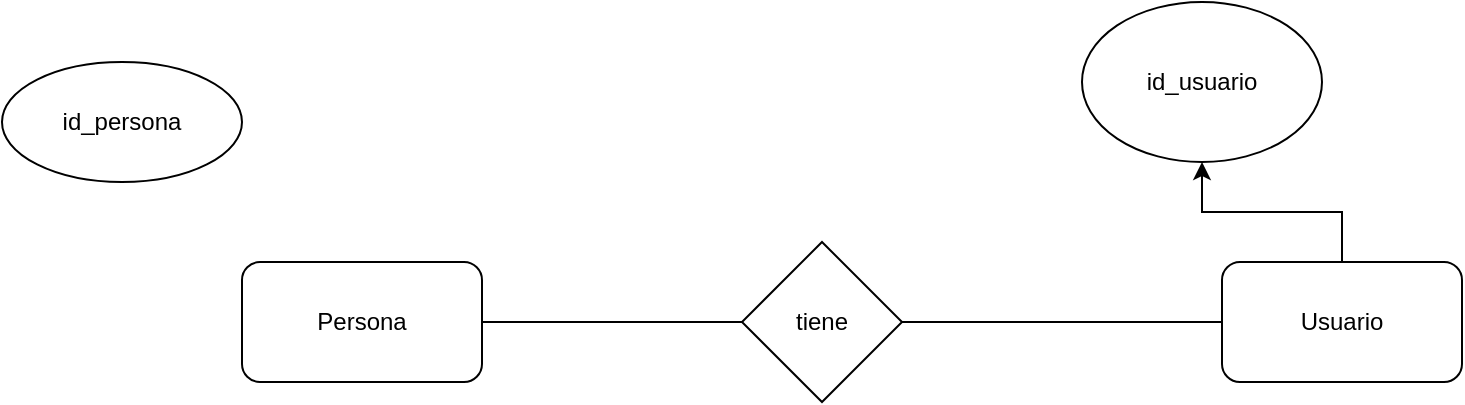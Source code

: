 <mxfile version="24.2.8" type="github">
  <diagram name="Página-1" id="FqREFp9GShQNMFpepP9b">
    <mxGraphModel dx="1836" dy="542" grid="1" gridSize="10" guides="1" tooltips="1" connect="1" arrows="1" fold="1" page="1" pageScale="1" pageWidth="827" pageHeight="1169" math="0" shadow="0">
      <root>
        <mxCell id="0" />
        <mxCell id="1" parent="0" />
        <mxCell id="6sSlYJ4v3kMD4sjTyoKK-4" style="edgeStyle=orthogonalEdgeStyle;rounded=0;orthogonalLoop=1;jettySize=auto;html=1;endArrow=none;endFill=0;" edge="1" parent="1" source="6sSlYJ4v3kMD4sjTyoKK-1" target="6sSlYJ4v3kMD4sjTyoKK-3">
          <mxGeometry relative="1" as="geometry" />
        </mxCell>
        <mxCell id="6sSlYJ4v3kMD4sjTyoKK-1" value="Persona" style="rounded=1;whiteSpace=wrap;html=1;" vertex="1" parent="1">
          <mxGeometry x="110" y="130" width="120" height="60" as="geometry" />
        </mxCell>
        <mxCell id="6sSlYJ4v3kMD4sjTyoKK-9" style="edgeStyle=orthogonalEdgeStyle;rounded=0;orthogonalLoop=1;jettySize=auto;html=1;entryX=0.5;entryY=1;entryDx=0;entryDy=0;" edge="1" parent="1" source="6sSlYJ4v3kMD4sjTyoKK-2" target="6sSlYJ4v3kMD4sjTyoKK-8">
          <mxGeometry relative="1" as="geometry" />
        </mxCell>
        <mxCell id="6sSlYJ4v3kMD4sjTyoKK-2" value="Usuario" style="rounded=1;whiteSpace=wrap;html=1;" vertex="1" parent="1">
          <mxGeometry x="600" y="130" width="120" height="60" as="geometry" />
        </mxCell>
        <mxCell id="6sSlYJ4v3kMD4sjTyoKK-5" style="edgeStyle=orthogonalEdgeStyle;rounded=0;orthogonalLoop=1;jettySize=auto;html=1;entryX=0;entryY=0.5;entryDx=0;entryDy=0;strokeColor=default;endArrow=none;endFill=0;" edge="1" parent="1" source="6sSlYJ4v3kMD4sjTyoKK-3" target="6sSlYJ4v3kMD4sjTyoKK-2">
          <mxGeometry relative="1" as="geometry" />
        </mxCell>
        <mxCell id="6sSlYJ4v3kMD4sjTyoKK-3" value="tiene" style="rhombus;whiteSpace=wrap;html=1;" vertex="1" parent="1">
          <mxGeometry x="360" y="120" width="80" height="80" as="geometry" />
        </mxCell>
        <mxCell id="6sSlYJ4v3kMD4sjTyoKK-6" value="id_persona" style="ellipse;whiteSpace=wrap;html=1;" vertex="1" parent="1">
          <mxGeometry x="-10" y="30" width="120" height="60" as="geometry" />
        </mxCell>
        <mxCell id="6sSlYJ4v3kMD4sjTyoKK-8" value="id_usuario" style="ellipse;whiteSpace=wrap;html=1;" vertex="1" parent="1">
          <mxGeometry x="530" width="120" height="80" as="geometry" />
        </mxCell>
      </root>
    </mxGraphModel>
  </diagram>
</mxfile>
